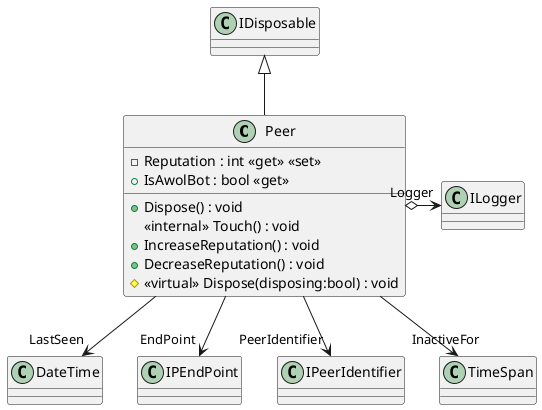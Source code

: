 @startuml
class Peer {
    - Reputation : int <<get>> <<set>>
    + IsAwolBot : bool <<get>>
    + Dispose() : void
    <<internal>> Touch() : void
    + IncreaseReputation() : void
    + DecreaseReputation() : void
    # <<virtual>> Dispose(disposing:bool) : void
}
IDisposable <|-- Peer
Peer o-> "Logger" ILogger
Peer --> "LastSeen" DateTime
Peer --> "EndPoint" IPEndPoint
Peer --> "PeerIdentifier" IPeerIdentifier
Peer --> "InactiveFor" TimeSpan
@enduml
